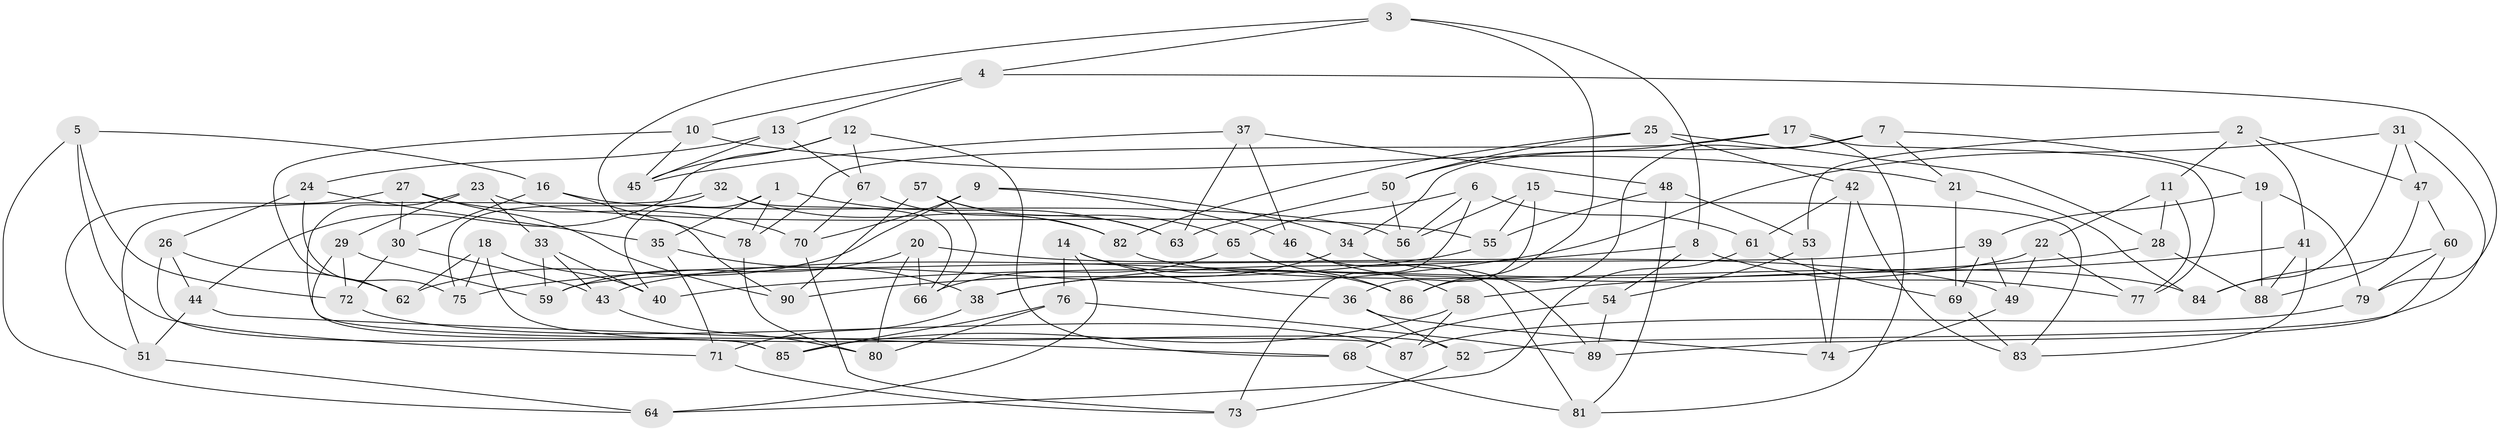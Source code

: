 // coarse degree distribution, {6: 0.5740740740740741, 5: 0.09259259259259259, 4: 0.3148148148148148, 3: 0.018518518518518517}
// Generated by graph-tools (version 1.1) at 2025/24/03/03/25 07:24:30]
// undirected, 90 vertices, 180 edges
graph export_dot {
graph [start="1"]
  node [color=gray90,style=filled];
  1;
  2;
  3;
  4;
  5;
  6;
  7;
  8;
  9;
  10;
  11;
  12;
  13;
  14;
  15;
  16;
  17;
  18;
  19;
  20;
  21;
  22;
  23;
  24;
  25;
  26;
  27;
  28;
  29;
  30;
  31;
  32;
  33;
  34;
  35;
  36;
  37;
  38;
  39;
  40;
  41;
  42;
  43;
  44;
  45;
  46;
  47;
  48;
  49;
  50;
  51;
  52;
  53;
  54;
  55;
  56;
  57;
  58;
  59;
  60;
  61;
  62;
  63;
  64;
  65;
  66;
  67;
  68;
  69;
  70;
  71;
  72;
  73;
  74;
  75;
  76;
  77;
  78;
  79;
  80;
  81;
  82;
  83;
  84;
  85;
  86;
  87;
  88;
  89;
  90;
  1 -- 78;
  1 -- 40;
  1 -- 63;
  1 -- 35;
  2 -- 41;
  2 -- 53;
  2 -- 11;
  2 -- 47;
  3 -- 8;
  3 -- 4;
  3 -- 90;
  3 -- 86;
  4 -- 13;
  4 -- 10;
  4 -- 79;
  5 -- 64;
  5 -- 72;
  5 -- 16;
  5 -- 71;
  6 -- 65;
  6 -- 61;
  6 -- 56;
  6 -- 73;
  7 -- 86;
  7 -- 21;
  7 -- 34;
  7 -- 19;
  8 -- 77;
  8 -- 38;
  8 -- 54;
  9 -- 34;
  9 -- 46;
  9 -- 62;
  9 -- 70;
  10 -- 21;
  10 -- 62;
  10 -- 45;
  11 -- 77;
  11 -- 22;
  11 -- 28;
  12 -- 44;
  12 -- 45;
  12 -- 68;
  12 -- 67;
  13 -- 67;
  13 -- 24;
  13 -- 45;
  14 -- 86;
  14 -- 36;
  14 -- 64;
  14 -- 76;
  15 -- 56;
  15 -- 83;
  15 -- 55;
  15 -- 36;
  16 -- 56;
  16 -- 30;
  16 -- 78;
  17 -- 81;
  17 -- 50;
  17 -- 77;
  17 -- 78;
  18 -- 62;
  18 -- 40;
  18 -- 52;
  18 -- 75;
  19 -- 88;
  19 -- 39;
  19 -- 79;
  20 -- 66;
  20 -- 59;
  20 -- 80;
  20 -- 49;
  21 -- 84;
  21 -- 69;
  22 -- 77;
  22 -- 43;
  22 -- 49;
  23 -- 33;
  23 -- 29;
  23 -- 87;
  23 -- 55;
  24 -- 26;
  24 -- 75;
  24 -- 35;
  25 -- 50;
  25 -- 28;
  25 -- 82;
  25 -- 42;
  26 -- 85;
  26 -- 62;
  26 -- 44;
  27 -- 90;
  27 -- 30;
  27 -- 70;
  27 -- 51;
  28 -- 40;
  28 -- 88;
  29 -- 85;
  29 -- 59;
  29 -- 72;
  30 -- 72;
  30 -- 43;
  31 -- 52;
  31 -- 84;
  31 -- 75;
  31 -- 47;
  32 -- 82;
  32 -- 66;
  32 -- 51;
  32 -- 75;
  33 -- 59;
  33 -- 40;
  33 -- 43;
  34 -- 89;
  34 -- 38;
  35 -- 38;
  35 -- 71;
  36 -- 74;
  36 -- 52;
  37 -- 48;
  37 -- 45;
  37 -- 46;
  37 -- 63;
  38 -- 71;
  39 -- 69;
  39 -- 49;
  39 -- 59;
  41 -- 58;
  41 -- 88;
  41 -- 83;
  42 -- 74;
  42 -- 61;
  42 -- 83;
  43 -- 80;
  44 -- 51;
  44 -- 68;
  46 -- 81;
  46 -- 58;
  47 -- 88;
  47 -- 60;
  48 -- 55;
  48 -- 81;
  48 -- 53;
  49 -- 74;
  50 -- 56;
  50 -- 63;
  51 -- 64;
  52 -- 73;
  53 -- 74;
  53 -- 54;
  54 -- 89;
  54 -- 68;
  55 -- 90;
  57 -- 66;
  57 -- 63;
  57 -- 65;
  57 -- 90;
  58 -- 85;
  58 -- 87;
  60 -- 79;
  60 -- 89;
  60 -- 84;
  61 -- 64;
  61 -- 69;
  65 -- 66;
  65 -- 86;
  67 -- 82;
  67 -- 70;
  68 -- 81;
  69 -- 83;
  70 -- 73;
  71 -- 73;
  72 -- 87;
  76 -- 80;
  76 -- 85;
  76 -- 89;
  78 -- 80;
  79 -- 87;
  82 -- 84;
}

